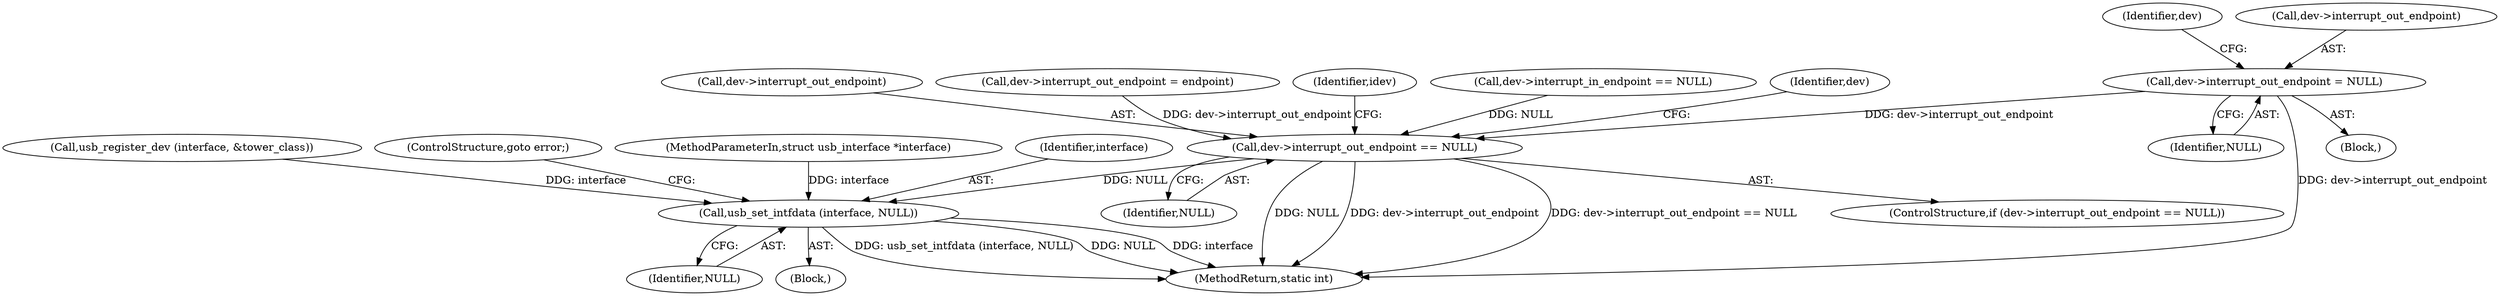 digraph "0_linux_2fae9e5a7babada041e2e161699ade2447a01989@pointer" {
"1000232" [label="(Call,dev->interrupt_out_endpoint = NULL)"];
"1000306" [label="(Call,dev->interrupt_out_endpoint == NULL)"];
"1000423" [label="(Call,usb_set_intfdata (interface, NULL))"];
"1000413" [label="(Call,usb_register_dev (interface, &tower_class))"];
"1000239" [label="(Identifier,dev)"];
"1000307" [label="(Call,dev->interrupt_out_endpoint)"];
"1000425" [label="(Identifier,NULL)"];
"1000233" [label="(Call,dev->interrupt_out_endpoint)"];
"1000289" [label="(Call,dev->interrupt_out_endpoint = endpoint)"];
"1000232" [label="(Call,dev->interrupt_out_endpoint = NULL)"];
"1000423" [label="(Call,usb_set_intfdata (interface, NULL))"];
"1000426" [label="(ControlStructure,goto error;)"];
"1000236" [label="(Identifier,NULL)"];
"1000313" [label="(Identifier,idev)"];
"1000310" [label="(Identifier,NULL)"];
"1000295" [label="(Call,dev->interrupt_in_endpoint == NULL)"];
"1000107" [label="(MethodParameterIn,struct usb_interface *interface)"];
"1000505" [label="(MethodReturn,static int)"];
"1000306" [label="(Call,dev->interrupt_out_endpoint == NULL)"];
"1000424" [label="(Identifier,interface)"];
"1000419" [label="(Block,)"];
"1000109" [label="(Block,)"];
"1000305" [label="(ControlStructure,if (dev->interrupt_out_endpoint == NULL))"];
"1000318" [label="(Identifier,dev)"];
"1000232" -> "1000109"  [label="AST: "];
"1000232" -> "1000236"  [label="CFG: "];
"1000233" -> "1000232"  [label="AST: "];
"1000236" -> "1000232"  [label="AST: "];
"1000239" -> "1000232"  [label="CFG: "];
"1000232" -> "1000505"  [label="DDG: dev->interrupt_out_endpoint"];
"1000232" -> "1000306"  [label="DDG: dev->interrupt_out_endpoint"];
"1000306" -> "1000305"  [label="AST: "];
"1000306" -> "1000310"  [label="CFG: "];
"1000307" -> "1000306"  [label="AST: "];
"1000310" -> "1000306"  [label="AST: "];
"1000313" -> "1000306"  [label="CFG: "];
"1000318" -> "1000306"  [label="CFG: "];
"1000306" -> "1000505"  [label="DDG: NULL"];
"1000306" -> "1000505"  [label="DDG: dev->interrupt_out_endpoint"];
"1000306" -> "1000505"  [label="DDG: dev->interrupt_out_endpoint == NULL"];
"1000289" -> "1000306"  [label="DDG: dev->interrupt_out_endpoint"];
"1000295" -> "1000306"  [label="DDG: NULL"];
"1000306" -> "1000423"  [label="DDG: NULL"];
"1000423" -> "1000419"  [label="AST: "];
"1000423" -> "1000425"  [label="CFG: "];
"1000424" -> "1000423"  [label="AST: "];
"1000425" -> "1000423"  [label="AST: "];
"1000426" -> "1000423"  [label="CFG: "];
"1000423" -> "1000505"  [label="DDG: usb_set_intfdata (interface, NULL)"];
"1000423" -> "1000505"  [label="DDG: NULL"];
"1000423" -> "1000505"  [label="DDG: interface"];
"1000413" -> "1000423"  [label="DDG: interface"];
"1000107" -> "1000423"  [label="DDG: interface"];
}
